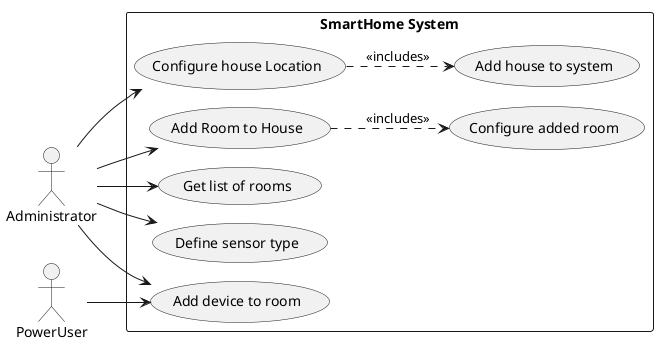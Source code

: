 @startuml
!pragma layout smetana
left to right direction

actor Administrator as Admin
actor PowerUser as Power


rectangle "SmartHome System" {
usecase "Configure house Location" as UC1
usecase "Add house to system" as UC2
usecase "Add Room to House" as UC3
usecase "Configure added room" as UC4
usecase "Get list of rooms" as UC5
usecase "Define sensor type" as UC6
usecase "Add device to room" as UC7
}
Admin --> UC1
UC1 ..> UC2 : <<includes>>
Admin --> UC3
UC3 ..> UC4 : <<includes>>
Admin --> UC5
Admin --> UC6
Power --> UC7
Admin --> UC7




@enduml